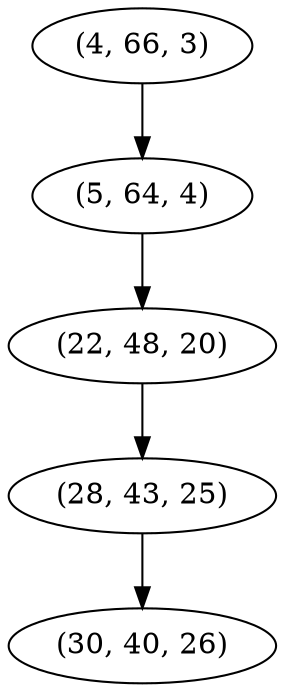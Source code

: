digraph tree {
    "(4, 66, 3)";
    "(5, 64, 4)";
    "(22, 48, 20)";
    "(28, 43, 25)";
    "(30, 40, 26)";
    "(4, 66, 3)" -> "(5, 64, 4)";
    "(5, 64, 4)" -> "(22, 48, 20)";
    "(22, 48, 20)" -> "(28, 43, 25)";
    "(28, 43, 25)" -> "(30, 40, 26)";
}
